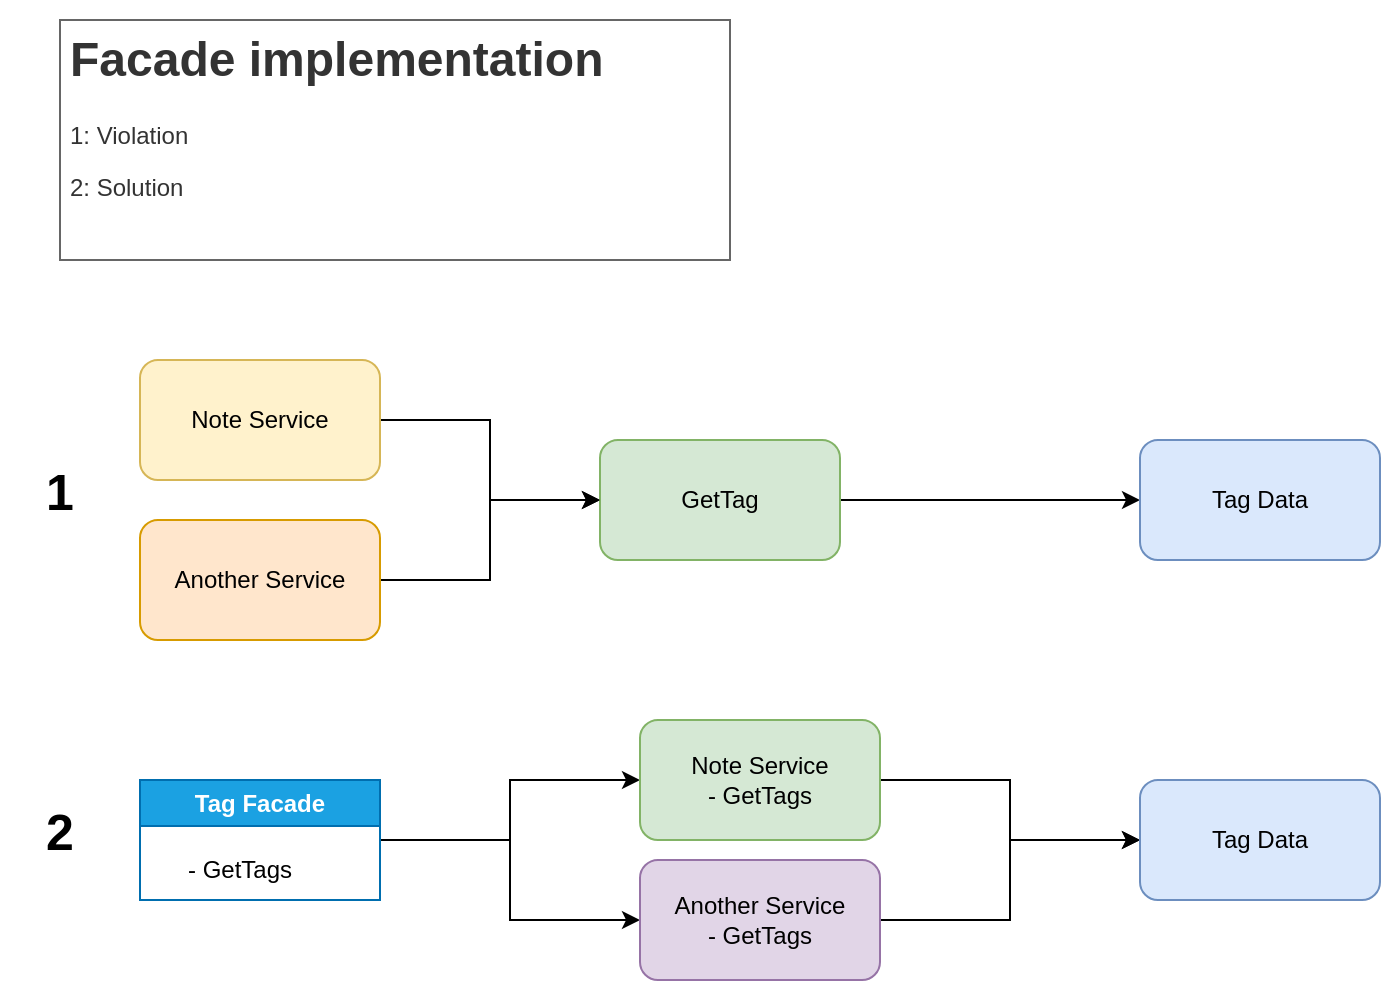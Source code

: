 <mxfile version="21.6.8" type="github">
  <diagram name="Página-1" id="o6P0P3dPove8GVg7KjCx">
    <mxGraphModel dx="1418" dy="768" grid="1" gridSize="10" guides="1" tooltips="1" connect="1" arrows="1" fold="1" page="1" pageScale="1" pageWidth="1169" pageHeight="1654" math="0" shadow="0">
      <root>
        <mxCell id="0" />
        <mxCell id="1" parent="0" />
        <mxCell id="Z17CDIOTzactG5iaLIAP-4" style="edgeStyle=orthogonalEdgeStyle;rounded=0;orthogonalLoop=1;jettySize=auto;html=1;entryX=0;entryY=0.5;entryDx=0;entryDy=0;" edge="1" parent="1" source="Z17CDIOTzactG5iaLIAP-1" target="Z17CDIOTzactG5iaLIAP-2">
          <mxGeometry relative="1" as="geometry" />
        </mxCell>
        <mxCell id="Z17CDIOTzactG5iaLIAP-1" value="Note Service" style="rounded=1;whiteSpace=wrap;html=1;fillColor=#fff2cc;strokeColor=#d6b656;" vertex="1" parent="1">
          <mxGeometry x="130" y="190" width="120" height="60" as="geometry" />
        </mxCell>
        <mxCell id="Z17CDIOTzactG5iaLIAP-17" style="edgeStyle=orthogonalEdgeStyle;rounded=0;orthogonalLoop=1;jettySize=auto;html=1;entryX=0;entryY=0.5;entryDx=0;entryDy=0;" edge="1" parent="1" source="Z17CDIOTzactG5iaLIAP-2" target="Z17CDIOTzactG5iaLIAP-16">
          <mxGeometry relative="1" as="geometry" />
        </mxCell>
        <mxCell id="Z17CDIOTzactG5iaLIAP-2" value="GetTag" style="rounded=1;whiteSpace=wrap;html=1;fillColor=#d5e8d4;strokeColor=#82b366;" vertex="1" parent="1">
          <mxGeometry x="360" y="230" width="120" height="60" as="geometry" />
        </mxCell>
        <mxCell id="Z17CDIOTzactG5iaLIAP-5" style="edgeStyle=orthogonalEdgeStyle;rounded=0;orthogonalLoop=1;jettySize=auto;html=1;entryX=0;entryY=0.5;entryDx=0;entryDy=0;" edge="1" parent="1" source="Z17CDIOTzactG5iaLIAP-3" target="Z17CDIOTzactG5iaLIAP-2">
          <mxGeometry relative="1" as="geometry">
            <mxPoint x="350" y="270" as="targetPoint" />
          </mxGeometry>
        </mxCell>
        <mxCell id="Z17CDIOTzactG5iaLIAP-3" value="Another Service" style="rounded=1;whiteSpace=wrap;html=1;fillColor=#ffe6cc;strokeColor=#d79b00;" vertex="1" parent="1">
          <mxGeometry x="130" y="270" width="120" height="60" as="geometry" />
        </mxCell>
        <mxCell id="Z17CDIOTzactG5iaLIAP-8" style="edgeStyle=orthogonalEdgeStyle;rounded=0;orthogonalLoop=1;jettySize=auto;html=1;entryX=0;entryY=0.5;entryDx=0;entryDy=0;" edge="1" parent="1" source="Z17CDIOTzactG5iaLIAP-6" target="Z17CDIOTzactG5iaLIAP-9">
          <mxGeometry relative="1" as="geometry">
            <mxPoint x="370" y="440" as="targetPoint" />
          </mxGeometry>
        </mxCell>
        <mxCell id="Z17CDIOTzactG5iaLIAP-11" style="edgeStyle=orthogonalEdgeStyle;rounded=0;orthogonalLoop=1;jettySize=auto;html=1;entryX=0;entryY=0.5;entryDx=0;entryDy=0;" edge="1" parent="1" source="Z17CDIOTzactG5iaLIAP-6" target="Z17CDIOTzactG5iaLIAP-10">
          <mxGeometry relative="1" as="geometry" />
        </mxCell>
        <mxCell id="Z17CDIOTzactG5iaLIAP-6" value="Tag Facade" style="swimlane;whiteSpace=wrap;html=1;fillColor=#1ba1e2;fontColor=#ffffff;strokeColor=#006EAF;" vertex="1" parent="1">
          <mxGeometry x="130" y="400" width="120" height="60" as="geometry" />
        </mxCell>
        <mxCell id="Z17CDIOTzactG5iaLIAP-7" value="- GetTags" style="text;html=1;strokeColor=none;fillColor=none;align=center;verticalAlign=middle;whiteSpace=wrap;rounded=0;" vertex="1" parent="Z17CDIOTzactG5iaLIAP-6">
          <mxGeometry x="20" y="30" width="60" height="30" as="geometry" />
        </mxCell>
        <mxCell id="Z17CDIOTzactG5iaLIAP-12" style="edgeStyle=orthogonalEdgeStyle;rounded=0;orthogonalLoop=1;jettySize=auto;html=1;entryX=0;entryY=0.5;entryDx=0;entryDy=0;" edge="1" parent="1" source="Z17CDIOTzactG5iaLIAP-9" target="Z17CDIOTzactG5iaLIAP-13">
          <mxGeometry relative="1" as="geometry">
            <mxPoint x="660" y="440" as="targetPoint" />
          </mxGeometry>
        </mxCell>
        <mxCell id="Z17CDIOTzactG5iaLIAP-9" value="Note Service&lt;br&gt;- GetTags" style="rounded=1;whiteSpace=wrap;html=1;fillColor=#d5e8d4;strokeColor=#82b366;" vertex="1" parent="1">
          <mxGeometry x="380" y="370" width="120" height="60" as="geometry" />
        </mxCell>
        <mxCell id="Z17CDIOTzactG5iaLIAP-14" style="edgeStyle=orthogonalEdgeStyle;rounded=0;orthogonalLoop=1;jettySize=auto;html=1;entryX=0;entryY=0.5;entryDx=0;entryDy=0;" edge="1" parent="1" source="Z17CDIOTzactG5iaLIAP-10" target="Z17CDIOTzactG5iaLIAP-13">
          <mxGeometry relative="1" as="geometry" />
        </mxCell>
        <mxCell id="Z17CDIOTzactG5iaLIAP-10" value="Another&amp;nbsp;Service&lt;br&gt;- GetTags" style="rounded=1;whiteSpace=wrap;html=1;fillColor=#e1d5e7;strokeColor=#9673a6;" vertex="1" parent="1">
          <mxGeometry x="380" y="440" width="120" height="60" as="geometry" />
        </mxCell>
        <mxCell id="Z17CDIOTzactG5iaLIAP-13" value="Tag Data" style="rounded=1;whiteSpace=wrap;html=1;fillColor=#dae8fc;strokeColor=#6c8ebf;" vertex="1" parent="1">
          <mxGeometry x="630" y="400" width="120" height="60" as="geometry" />
        </mxCell>
        <mxCell id="Z17CDIOTzactG5iaLIAP-15" value="&lt;h1&gt;Facade implementation&lt;/h1&gt;&lt;p&gt;1: Violation&lt;/p&gt;&lt;p&gt;2: Solution&lt;/p&gt;" style="text;html=1;spacing=5;spacingTop=-20;whiteSpace=wrap;overflow=hidden;rounded=0;fillColor=default;fontColor=#333333;strokeColor=#666666;" vertex="1" parent="1">
          <mxGeometry x="90" y="20" width="335" height="120" as="geometry" />
        </mxCell>
        <mxCell id="Z17CDIOTzactG5iaLIAP-16" value="Tag Data" style="rounded=1;whiteSpace=wrap;html=1;fillColor=#dae8fc;strokeColor=#6c8ebf;" vertex="1" parent="1">
          <mxGeometry x="630" y="230" width="120" height="60" as="geometry" />
        </mxCell>
        <mxCell id="Z17CDIOTzactG5iaLIAP-18" value="1" style="text;html=1;align=center;verticalAlign=middle;whiteSpace=wrap;rounded=0;fontSize=25;fontStyle=1" vertex="1" parent="1">
          <mxGeometry x="60" y="240" width="60" height="30" as="geometry" />
        </mxCell>
        <mxCell id="Z17CDIOTzactG5iaLIAP-21" value="2" style="text;html=1;align=center;verticalAlign=middle;whiteSpace=wrap;rounded=0;fontSize=25;fontStyle=1" vertex="1" parent="1">
          <mxGeometry x="60" y="410" width="60" height="30" as="geometry" />
        </mxCell>
      </root>
    </mxGraphModel>
  </diagram>
</mxfile>
